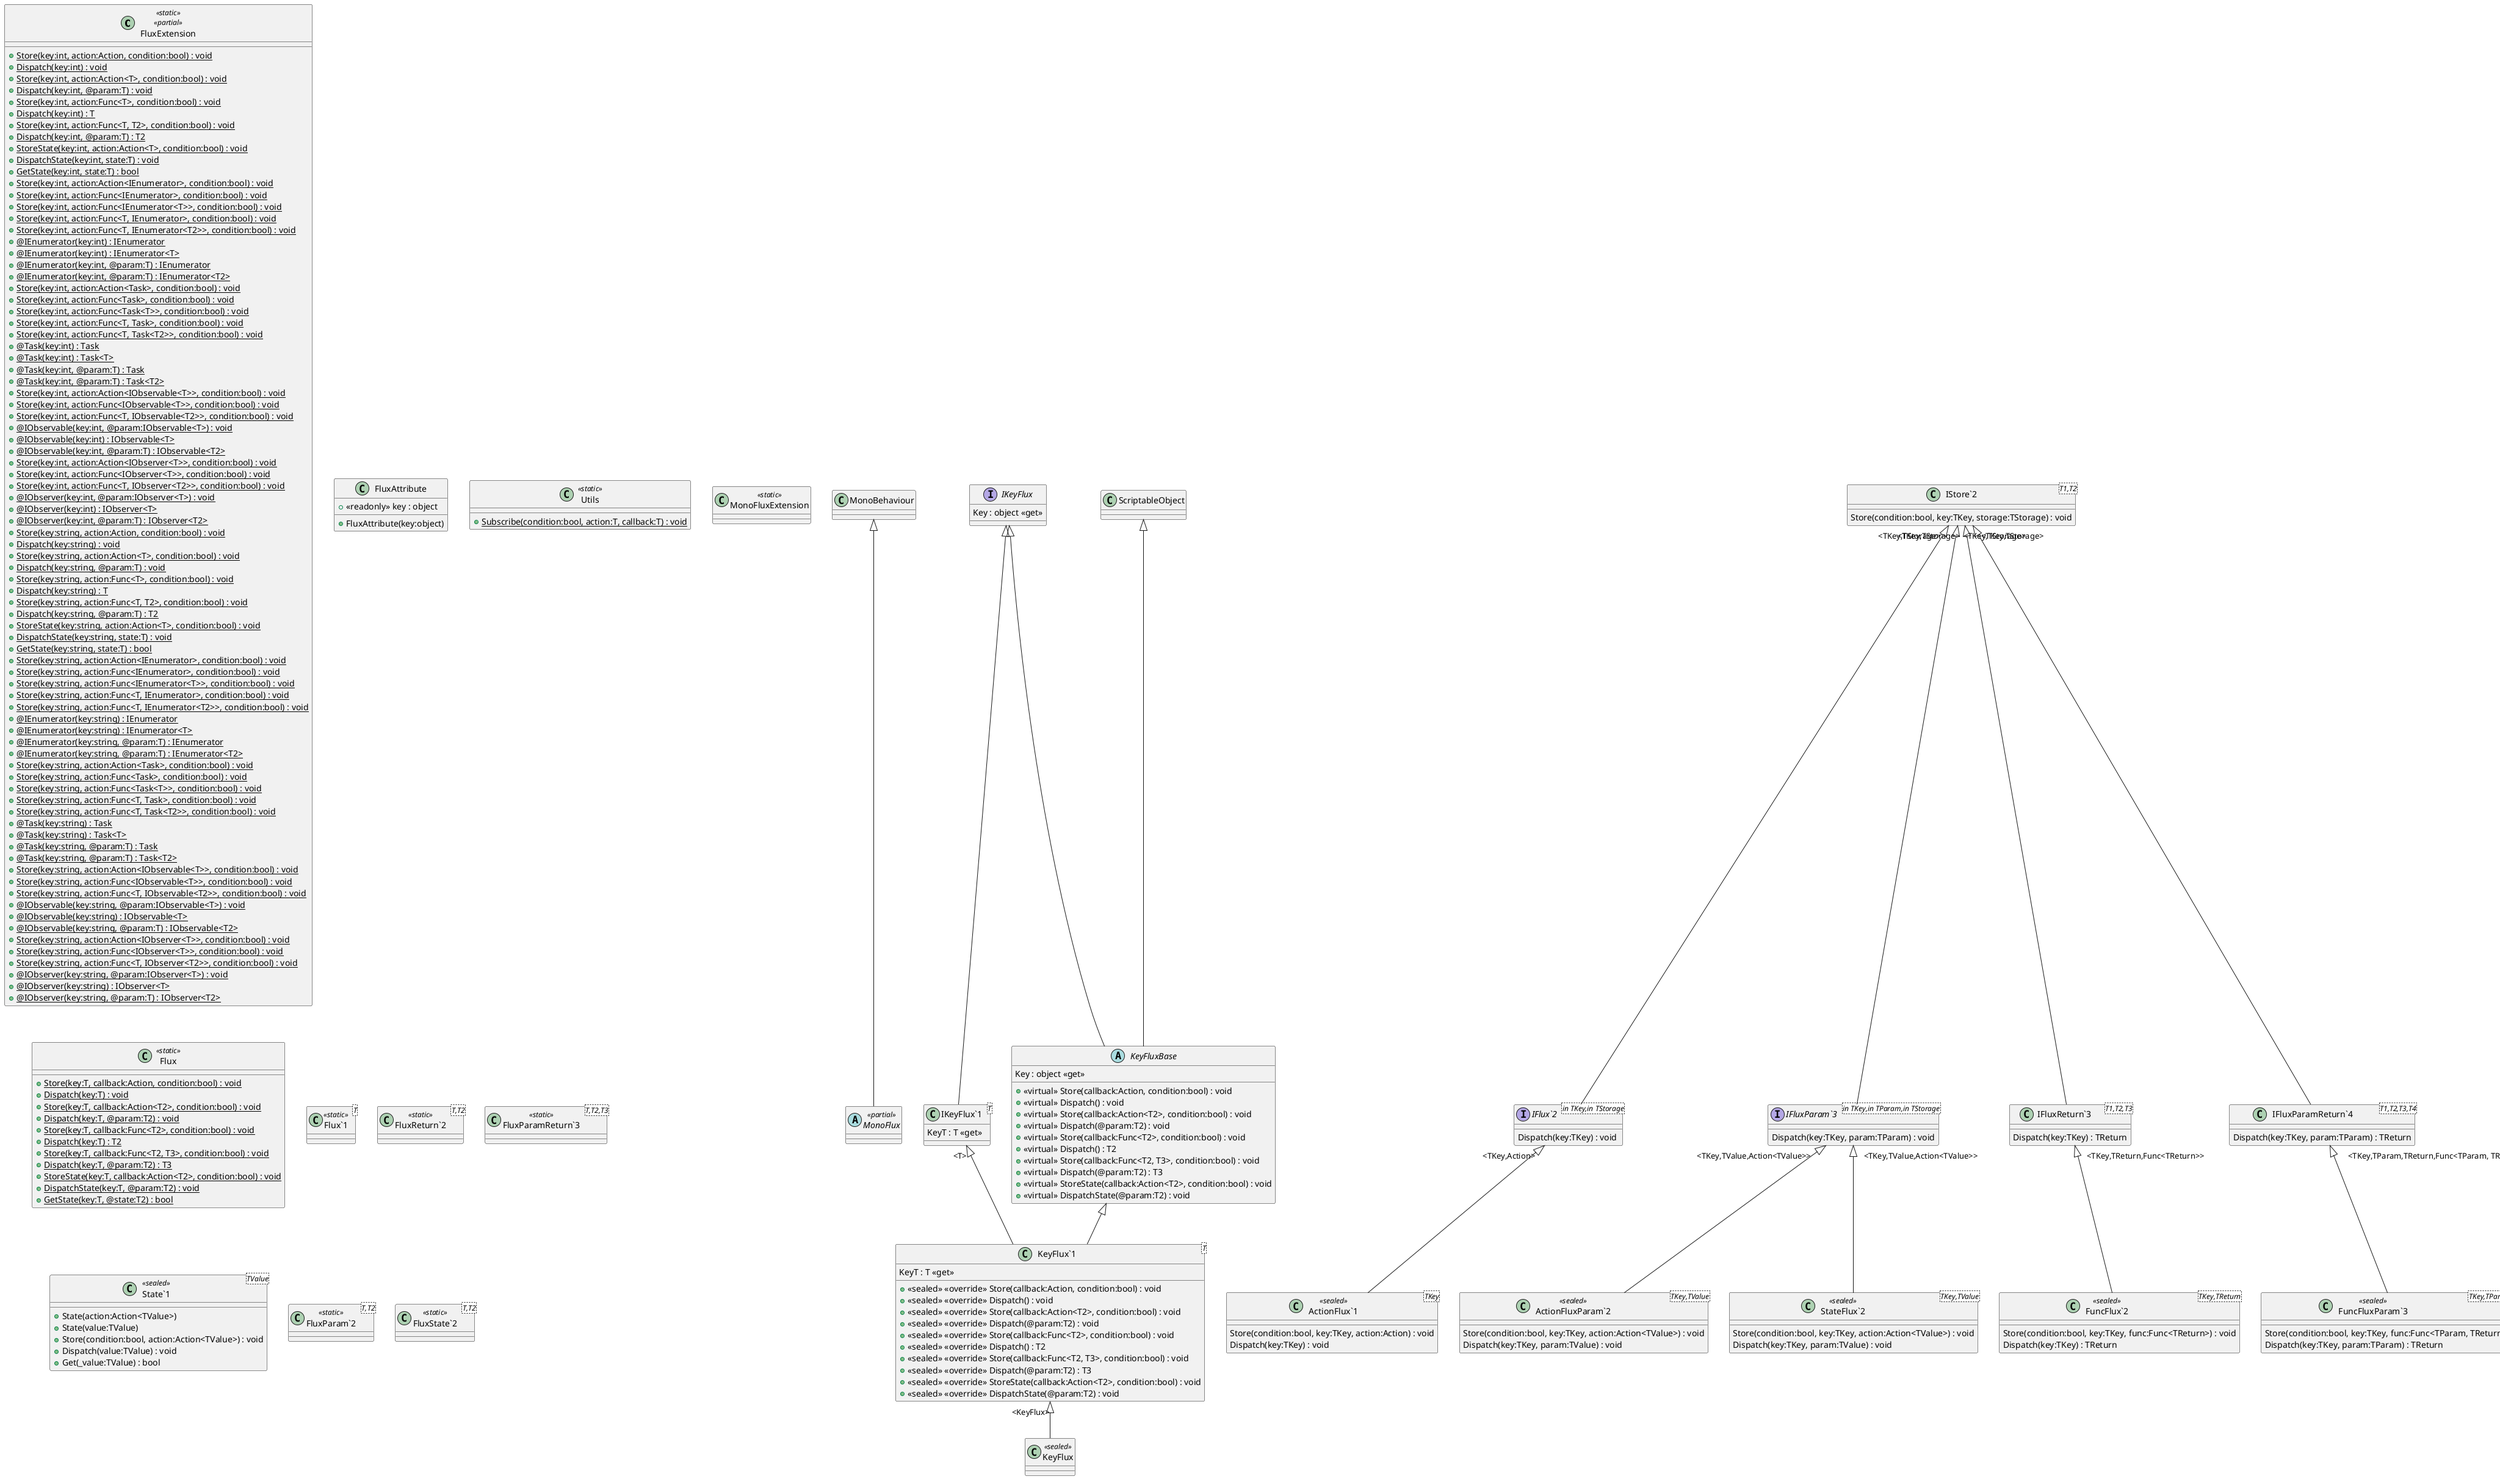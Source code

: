 @startuml
class FluxExtension <<static>> <<partial>> {
    + {static} Store(key:int, action:Action, condition:bool) : void
    + {static} Dispatch(key:int) : void
}
class FluxExtension <<static>> <<partial>> {
    + {static} Store(key:int, action:Action<T>, condition:bool) : void
    + {static} Dispatch(key:int, @param:T) : void
}
class FluxExtension <<static>> <<partial>> {
    + {static} Store(key:int, action:Func<T>, condition:bool) : void
    + {static} Dispatch(key:int) : T
}
class FluxExtension <<static>> <<partial>> {
    + {static} Store(key:int, action:Func<T, T2>, condition:bool) : void
    + {static} Dispatch(key:int, @param:T) : T2
}
class FluxExtension <<static>> <<partial>> {
    + {static} StoreState(key:int, action:Action<T>, condition:bool) : void
    + {static} DispatchState(key:int, state:T) : void
    + {static} GetState(key:int, state:T) : bool
}
class FluxExtension <<static>> <<partial>> {
    + {static} Store(key:int, action:Action<IEnumerator>, condition:bool) : void
    + {static} Store(key:int, action:Func<IEnumerator>, condition:bool) : void
    + {static} Store(key:int, action:Func<IEnumerator<T>>, condition:bool) : void
    + {static} Store(key:int, action:Func<T, IEnumerator>, condition:bool) : void
    + {static} Store(key:int, action:Func<T, IEnumerator<T2>>, condition:bool) : void
    + {static} @IEnumerator(key:int) : IEnumerator
    + {static} @IEnumerator(key:int) : IEnumerator<T>
    + {static} @IEnumerator(key:int, @param:T) : IEnumerator
    + {static} @IEnumerator(key:int, @param:T) : IEnumerator<T2>
}
class FluxExtension <<static>> <<partial>> {
    + {static} Store(key:int, action:Action<Task>, condition:bool) : void
    + {static} Store(key:int, action:Func<Task>, condition:bool) : void
    + {static} Store(key:int, action:Func<Task<T>>, condition:bool) : void
    + {static} Store(key:int, action:Func<T, Task>, condition:bool) : void
    + {static} Store(key:int, action:Func<T, Task<T2>>, condition:bool) : void
    + {static} @Task(key:int) : Task
    + {static} @Task(key:int) : Task<T>
    + {static} @Task(key:int, @param:T) : Task
    + {static} @Task(key:int, @param:T) : Task<T2>
}
class FluxExtension <<static>> <<partial>> {
    + {static} Store(key:int, action:Action<IObservable<T>>, condition:bool) : void
    + {static} Store(key:int, action:Func<IObservable<T>>, condition:bool) : void
    + {static} Store(key:int, action:Func<T, IObservable<T2>>, condition:bool) : void
    + {static} @IObservable(key:int, @param:IObservable<T>) : void
    + {static} @IObservable(key:int) : IObservable<T>
    + {static} @IObservable(key:int, @param:T) : IObservable<T2>
}
class FluxExtension <<static>> <<partial>> {
    + {static} Store(key:int, action:Action<IObserver<T>>, condition:bool) : void
    + {static} Store(key:int, action:Func<IObserver<T>>, condition:bool) : void
    + {static} Store(key:int, action:Func<T, IObserver<T2>>, condition:bool) : void
    + {static} @IObserver(key:int, @param:IObserver<T>) : void
    + {static} @IObserver(key:int) : IObserver<T>
    + {static} @IObserver(key:int, @param:T) : IObserver<T2>
}
class FluxExtension <<static>> <<partial>> {
    + {static} Store(key:string, action:Action, condition:bool) : void
    + {static} Dispatch(key:string) : void
}
class FluxExtension <<static>> <<partial>> {
    + {static} Store(key:string, action:Action<T>, condition:bool) : void
    + {static} Dispatch(key:string, @param:T) : void
}
class FluxExtension <<static>> <<partial>> {
    + {static} Store(key:string, action:Func<T>, condition:bool) : void
    + {static} Dispatch(key:string) : T
}
class FluxExtension <<static>> <<partial>> {
    + {static} Store(key:string, action:Func<T, T2>, condition:bool) : void
    + {static} Dispatch(key:string, @param:T) : T2
}
class FluxExtension <<static>> <<partial>> {
    + {static} StoreState(key:string, action:Action<T>, condition:bool) : void
    + {static} DispatchState(key:string, state:T) : void
    + {static} GetState(key:string, state:T) : bool
}
class FluxExtension <<static>> <<partial>> {
    + {static} Store(key:string, action:Action<IEnumerator>, condition:bool) : void
    + {static} Store(key:string, action:Func<IEnumerator>, condition:bool) : void
    + {static} Store(key:string, action:Func<IEnumerator<T>>, condition:bool) : void
    + {static} Store(key:string, action:Func<T, IEnumerator>, condition:bool) : void
    + {static} Store(key:string, action:Func<T, IEnumerator<T2>>, condition:bool) : void
    + {static} @IEnumerator(key:string) : IEnumerator
    + {static} @IEnumerator(key:string) : IEnumerator<T>
    + {static} @IEnumerator(key:string, @param:T) : IEnumerator
    + {static} @IEnumerator(key:string, @param:T) : IEnumerator<T2>
}
class FluxExtension <<static>> <<partial>> {
    + {static} Store(key:string, action:Action<Task>, condition:bool) : void
    + {static} Store(key:string, action:Func<Task>, condition:bool) : void
    + {static} Store(key:string, action:Func<Task<T>>, condition:bool) : void
    + {static} Store(key:string, action:Func<T, Task>, condition:bool) : void
    + {static} Store(key:string, action:Func<T, Task<T2>>, condition:bool) : void
    + {static} @Task(key:string) : Task
    + {static} @Task(key:string) : Task<T>
    + {static} @Task(key:string, @param:T) : Task
    + {static} @Task(key:string, @param:T) : Task<T2>
}
class FluxExtension <<static>> <<partial>> {
    + {static} Store(key:string, action:Action<IObservable<T>>, condition:bool) : void
    + {static} Store(key:string, action:Func<IObservable<T>>, condition:bool) : void
    + {static} Store(key:string, action:Func<T, IObservable<T2>>, condition:bool) : void
    + {static} @IObservable(key:string, @param:IObservable<T>) : void
    + {static} @IObservable(key:string) : IObservable<T>
    + {static} @IObservable(key:string, @param:T) : IObservable<T2>
}
class FluxExtension <<static>> <<partial>> {
    + {static} Store(key:string, action:Action<IObserver<T>>, condition:bool) : void
    + {static} Store(key:string, action:Func<IObserver<T>>, condition:bool) : void
    + {static} Store(key:string, action:Func<T, IObserver<T2>>, condition:bool) : void
    + {static} @IObserver(key:string, @param:IObserver<T>) : void
    + {static} @IObserver(key:string) : IObserver<T>
    + {static} @IObserver(key:string, @param:T) : IObserver<T2>
}
class FluxAttribute {
    + <<readonly>> key : object
    + FluxAttribute(key:object)
}
abstract class MonoFlux <<partial>> {
}
MonoBehaviour <|-- MonoFlux
class Utils <<static>> {
    + {static} Subscribe(condition:bool, action:T, callback:T) : void
}
class MonoFluxExtension <<static>> {
}
class Flux <<static>> {
    + {static} Store(key:T, callback:Action, condition:bool) : void
    + {static} Dispatch(key:T) : void
    + {static} Store(key:T, callback:Action<T2>, condition:bool) : void
    + {static} Dispatch(key:T, @param:T2) : void
    + {static} Store(key:T, callback:Func<T2>, condition:bool) : void
    + {static} Dispatch(key:T) : T2
    + {static} Store(key:T, callback:Func<T2, T3>, condition:bool) : void
    + {static} Dispatch(key:T, @param:T2) : T3
    + {static} StoreState(key:T, callback:Action<T2>, condition:bool) : void
    + {static} DispatchState(key:T, @param:T2) : void
    + {static} GetState(key:T, @state:T2) : bool
}
interface "IKeyFlux`1"<T> {
    KeyT : T <<get>>
}
IKeyFlux <|-- "IKeyFlux`1"
abstract class KeyFluxBase {
    Key : object <<get>>
    + <<virtual>> Store(callback:Action, condition:bool) : void
    + <<virtual>> Dispatch() : void
    + <<virtual>> Store(callback:Action<T2>, condition:bool) : void
    + <<virtual>> Dispatch(@param:T2) : void
    + <<virtual>> Store(callback:Func<T2>, condition:bool) : void
    + <<virtual>> Dispatch() : T2
    + <<virtual>> Store(callback:Func<T2, T3>, condition:bool) : void
    + <<virtual>> Dispatch(@param:T2) : T3
    + <<virtual>> StoreState(callback:Action<T2>, condition:bool) : void
    + <<virtual>> DispatchState(@param:T2) : void
}
ScriptableObject <|-- KeyFluxBase
IKeyFlux <|-- KeyFluxBase
interface IKeyFlux {
    Key : object <<get>>
}
abstract class "KeyFlux`1"<T> {
    KeyT : T <<get>>
    + <<sealed>> <<override>> Store(callback:Action, condition:bool) : void
    + <<sealed>> <<override>> Dispatch() : void
    + <<sealed>> <<override>> Store(callback:Action<T2>, condition:bool) : void
    + <<sealed>> <<override>> Dispatch(@param:T2) : void
    + <<sealed>> <<override>> Store(callback:Func<T2>, condition:bool) : void
    + <<sealed>> <<override>> Dispatch() : T2
    + <<sealed>> <<override>> Store(callback:Func<T2, T3>, condition:bool) : void
    + <<sealed>> <<override>> Dispatch(@param:T2) : T3
    + <<sealed>> <<override>> StoreState(callback:Action<T2>, condition:bool) : void
    + <<sealed>> <<override>> DispatchState(@param:T2) : void
}
class "IKeyFlux`1"<T> {
}
KeyFluxBase <|-- "KeyFlux`1"
"IKeyFlux`1" "<T>" <|-- "KeyFlux`1"
class KeyFlux <<sealed>> {
}
class "KeyFlux`1"<T> {
}
"KeyFlux`1" "<KeyFlux>" <|-- KeyFlux
interface "IStore`2"<in TKey,in TStorage> {
    Store(condition:bool, key:TKey, storage:TStorage) : void
}
class "ActionFlux`1"<TKey> <<sealed>> {
    Store(condition:bool, key:TKey, action:Action) : void
    Dispatch(key:TKey) : void
}
class "IFlux`2"<T1,T2> {
}
"IFlux`2" "<TKey,Action>" <|-- "ActionFlux`1"
class "Flux`1"<T> <<static>> {
}
class "ActionFluxParam`2"<TKey,TValue> <<sealed>> {
    Store(condition:bool, key:TKey, action:Action<TValue>) : void
    Dispatch(key:TKey, param:TValue) : void
}
class "IFluxParam`3"<T1,T2,T3> {
}
"IFluxParam`3" "<TKey,TValue,Action<TValue>>" <|-- "ActionFluxParam`2"
class "FluxReturn`2"<T,T2> <<static>> {
}
class "FluxParamReturn`3"<T,T2,T3> <<static>> {
}
class "StateFlux`2"<TKey,TValue> <<sealed>> {
    Store(condition:bool, key:TKey, action:Action<TValue>) : void
    Dispatch(key:TKey, param:TValue) : void
}
class "IFluxParam`3"<T1,T2,T3> {
}
"IFluxParam`3" "<TKey,TValue,Action<TValue>>" <|-- "StateFlux`2"
class "State`1"<TValue> <<sealed>> {
    + State(action:Action<TValue>)
    + State(value:TValue)
    + Store(condition:bool, action:Action<TValue>) : void
    + Dispatch(value:TValue) : void
    + Get(_value:TValue) : bool
}
interface "IFlux`2"<in TKey,in TStorage> {
    Dispatch(key:TKey) : void
}
interface "IFluxParam`3"<in TKey,in TParam,in TStorage> {
    Dispatch(key:TKey, param:TParam) : void
}
interface "IFluxReturn`3"<in TKey,out TReturn,in TStorage> {
    Dispatch(key:TKey) : TReturn
}
interface "IFluxParamReturn`4"<in TKey,in TParam,out TReturn,in TStorage> {
    Dispatch(key:TKey, param:TParam) : TReturn
}
class "IStore`2"<T1,T2> {
}
"IStore`2" "<TKey,TStorage>" <|-- "IFlux`2"
"IStore`2" "<TKey,TStorage>" <|-- "IFluxParam`3"
"IStore`2" "<TKey,TStorage>" <|-- "IFluxReturn`3"
"IStore`2" "<TKey,TStorage>" <|-- "IFluxParamReturn`4"
class "FuncFluxParam`3"<TKey,TParam,TReturn> <<sealed>> {
    Store(condition:bool, key:TKey, func:Func<TParam, TReturn>) : void
    Dispatch(key:TKey, param:TParam) : TReturn
}
class "IFluxParamReturn`4"<T1,T2,T3,T4> {
}
"IFluxParamReturn`4" "<TKey,TParam,TReturn,Func<TParam, TReturn>>" <|-- "FuncFluxParam`3"
class "FluxParam`2"<T,T2> <<static>> {
}
class "FuncFlux`2"<TKey,TReturn> <<sealed>> {
    Store(condition:bool, key:TKey, func:Func<TReturn>) : void
    Dispatch(key:TKey) : TReturn
}
class "IFluxReturn`3"<T1,T2,T3> {
}
"IFluxReturn`3" "<TKey,TReturn,Func<TReturn>>" <|-- "FuncFlux`2"
class "FluxState`2"<T,T2> <<static>> {
}
@enduml
